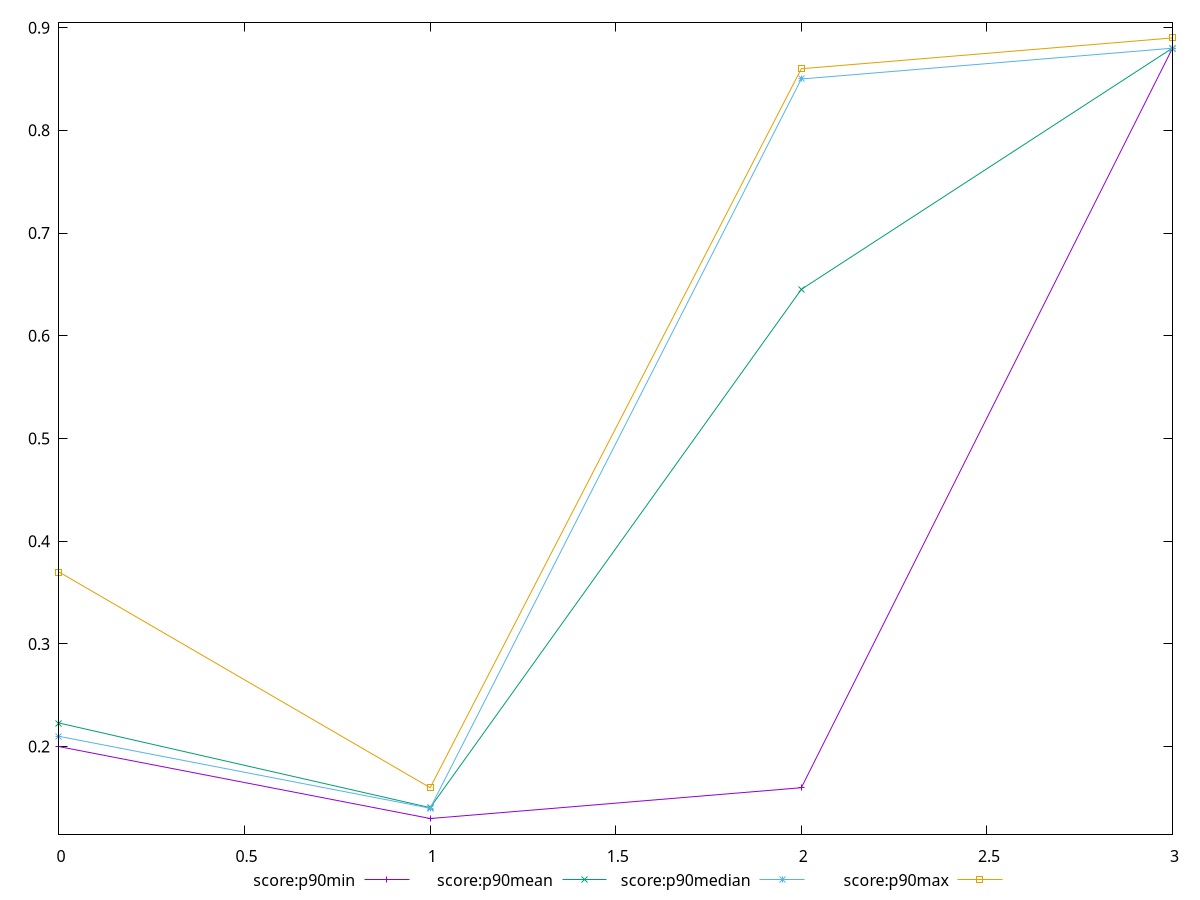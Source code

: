 reset

$scoreP90Min <<EOF
0 0.2
1 0.13
2 0.16
3 0.88
EOF

$scoreP90Mean <<EOF
0 0.22297872340425517
1 0.1405319148936172
2 0.6452127659574471
3 0.8801063829787233
EOF

$scoreP90Median <<EOF
0 0.21
1 0.14
2 0.85
3 0.88
EOF

$scoreP90Max <<EOF
0 0.37
1 0.16
2 0.86
3 0.89
EOF

set key outside below
set xrange [0:3]
set yrange [0.1148:0.9052]
set trange [0.1148:0.9052]
set terminal svg size 640, 560 enhanced background rgb 'white'
set output "reports/report_00033_2021-03-01T14-23-16.841Z/first-meaningful-paint/progression/score.svg"

plot $scoreP90Min title "score:p90min" with linespoints, \
     $scoreP90Mean title "score:p90mean" with linespoints, \
     $scoreP90Median title "score:p90median" with linespoints, \
     $scoreP90Max title "score:p90max" with linespoints

reset

